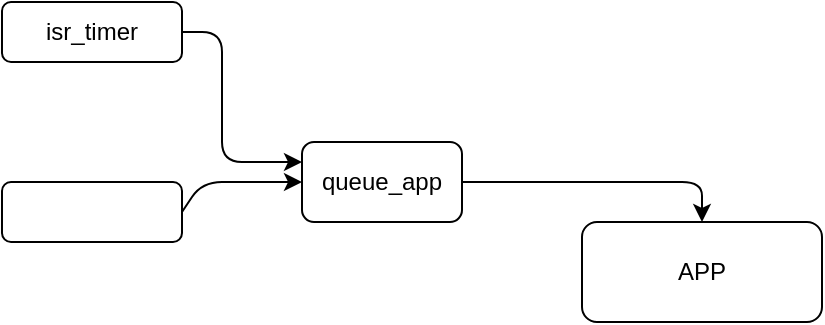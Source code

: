 <mxfile>
    <diagram id="-VCmmESOr_w0z5BqaufR" name="Page-1">
        <mxGraphModel dx="780" dy="576" grid="1" gridSize="10" guides="1" tooltips="1" connect="1" arrows="1" fold="1" page="1" pageScale="1" pageWidth="850" pageHeight="1100" math="0" shadow="0">
            <root>
                <mxCell id="0"/>
                <mxCell id="1" parent="0"/>
                <mxCell id="2" value="APP" style="rounded=1;whiteSpace=wrap;html=1;" vertex="1" parent="1">
                    <mxGeometry x="350" y="190" width="120" height="50" as="geometry"/>
                </mxCell>
                <mxCell id="5" style="edgeStyle=none;html=1;entryX=0.5;entryY=0;entryDx=0;entryDy=0;" edge="1" parent="1" source="4" target="2">
                    <mxGeometry relative="1" as="geometry">
                        <Array as="points">
                            <mxPoint x="410" y="170"/>
                        </Array>
                    </mxGeometry>
                </mxCell>
                <mxCell id="4" value="queue_app" style="rounded=1;whiteSpace=wrap;html=1;" vertex="1" parent="1">
                    <mxGeometry x="210" y="150" width="80" height="40" as="geometry"/>
                </mxCell>
                <mxCell id="7" style="edgeStyle=none;html=1;exitX=1;exitY=0.5;exitDx=0;exitDy=0;entryX=0;entryY=0.25;entryDx=0;entryDy=0;" edge="1" parent="1" source="6" target="4">
                    <mxGeometry relative="1" as="geometry">
                        <Array as="points">
                            <mxPoint x="170" y="95"/>
                            <mxPoint x="170" y="160"/>
                        </Array>
                    </mxGeometry>
                </mxCell>
                <mxCell id="6" value="isr_timer" style="rounded=1;whiteSpace=wrap;html=1;" vertex="1" parent="1">
                    <mxGeometry x="60" y="80" width="90" height="30" as="geometry"/>
                </mxCell>
                <mxCell id="9" style="edgeStyle=none;html=1;exitX=1;exitY=0.5;exitDx=0;exitDy=0;entryX=0;entryY=0.5;entryDx=0;entryDy=0;" edge="1" parent="1" source="8" target="4">
                    <mxGeometry relative="1" as="geometry">
                        <Array as="points">
                            <mxPoint x="160" y="170"/>
                        </Array>
                    </mxGeometry>
                </mxCell>
                <mxCell id="8" value="" style="rounded=1;whiteSpace=wrap;html=1;" vertex="1" parent="1">
                    <mxGeometry x="60" y="170" width="90" height="30" as="geometry"/>
                </mxCell>
            </root>
        </mxGraphModel>
    </diagram>
</mxfile>